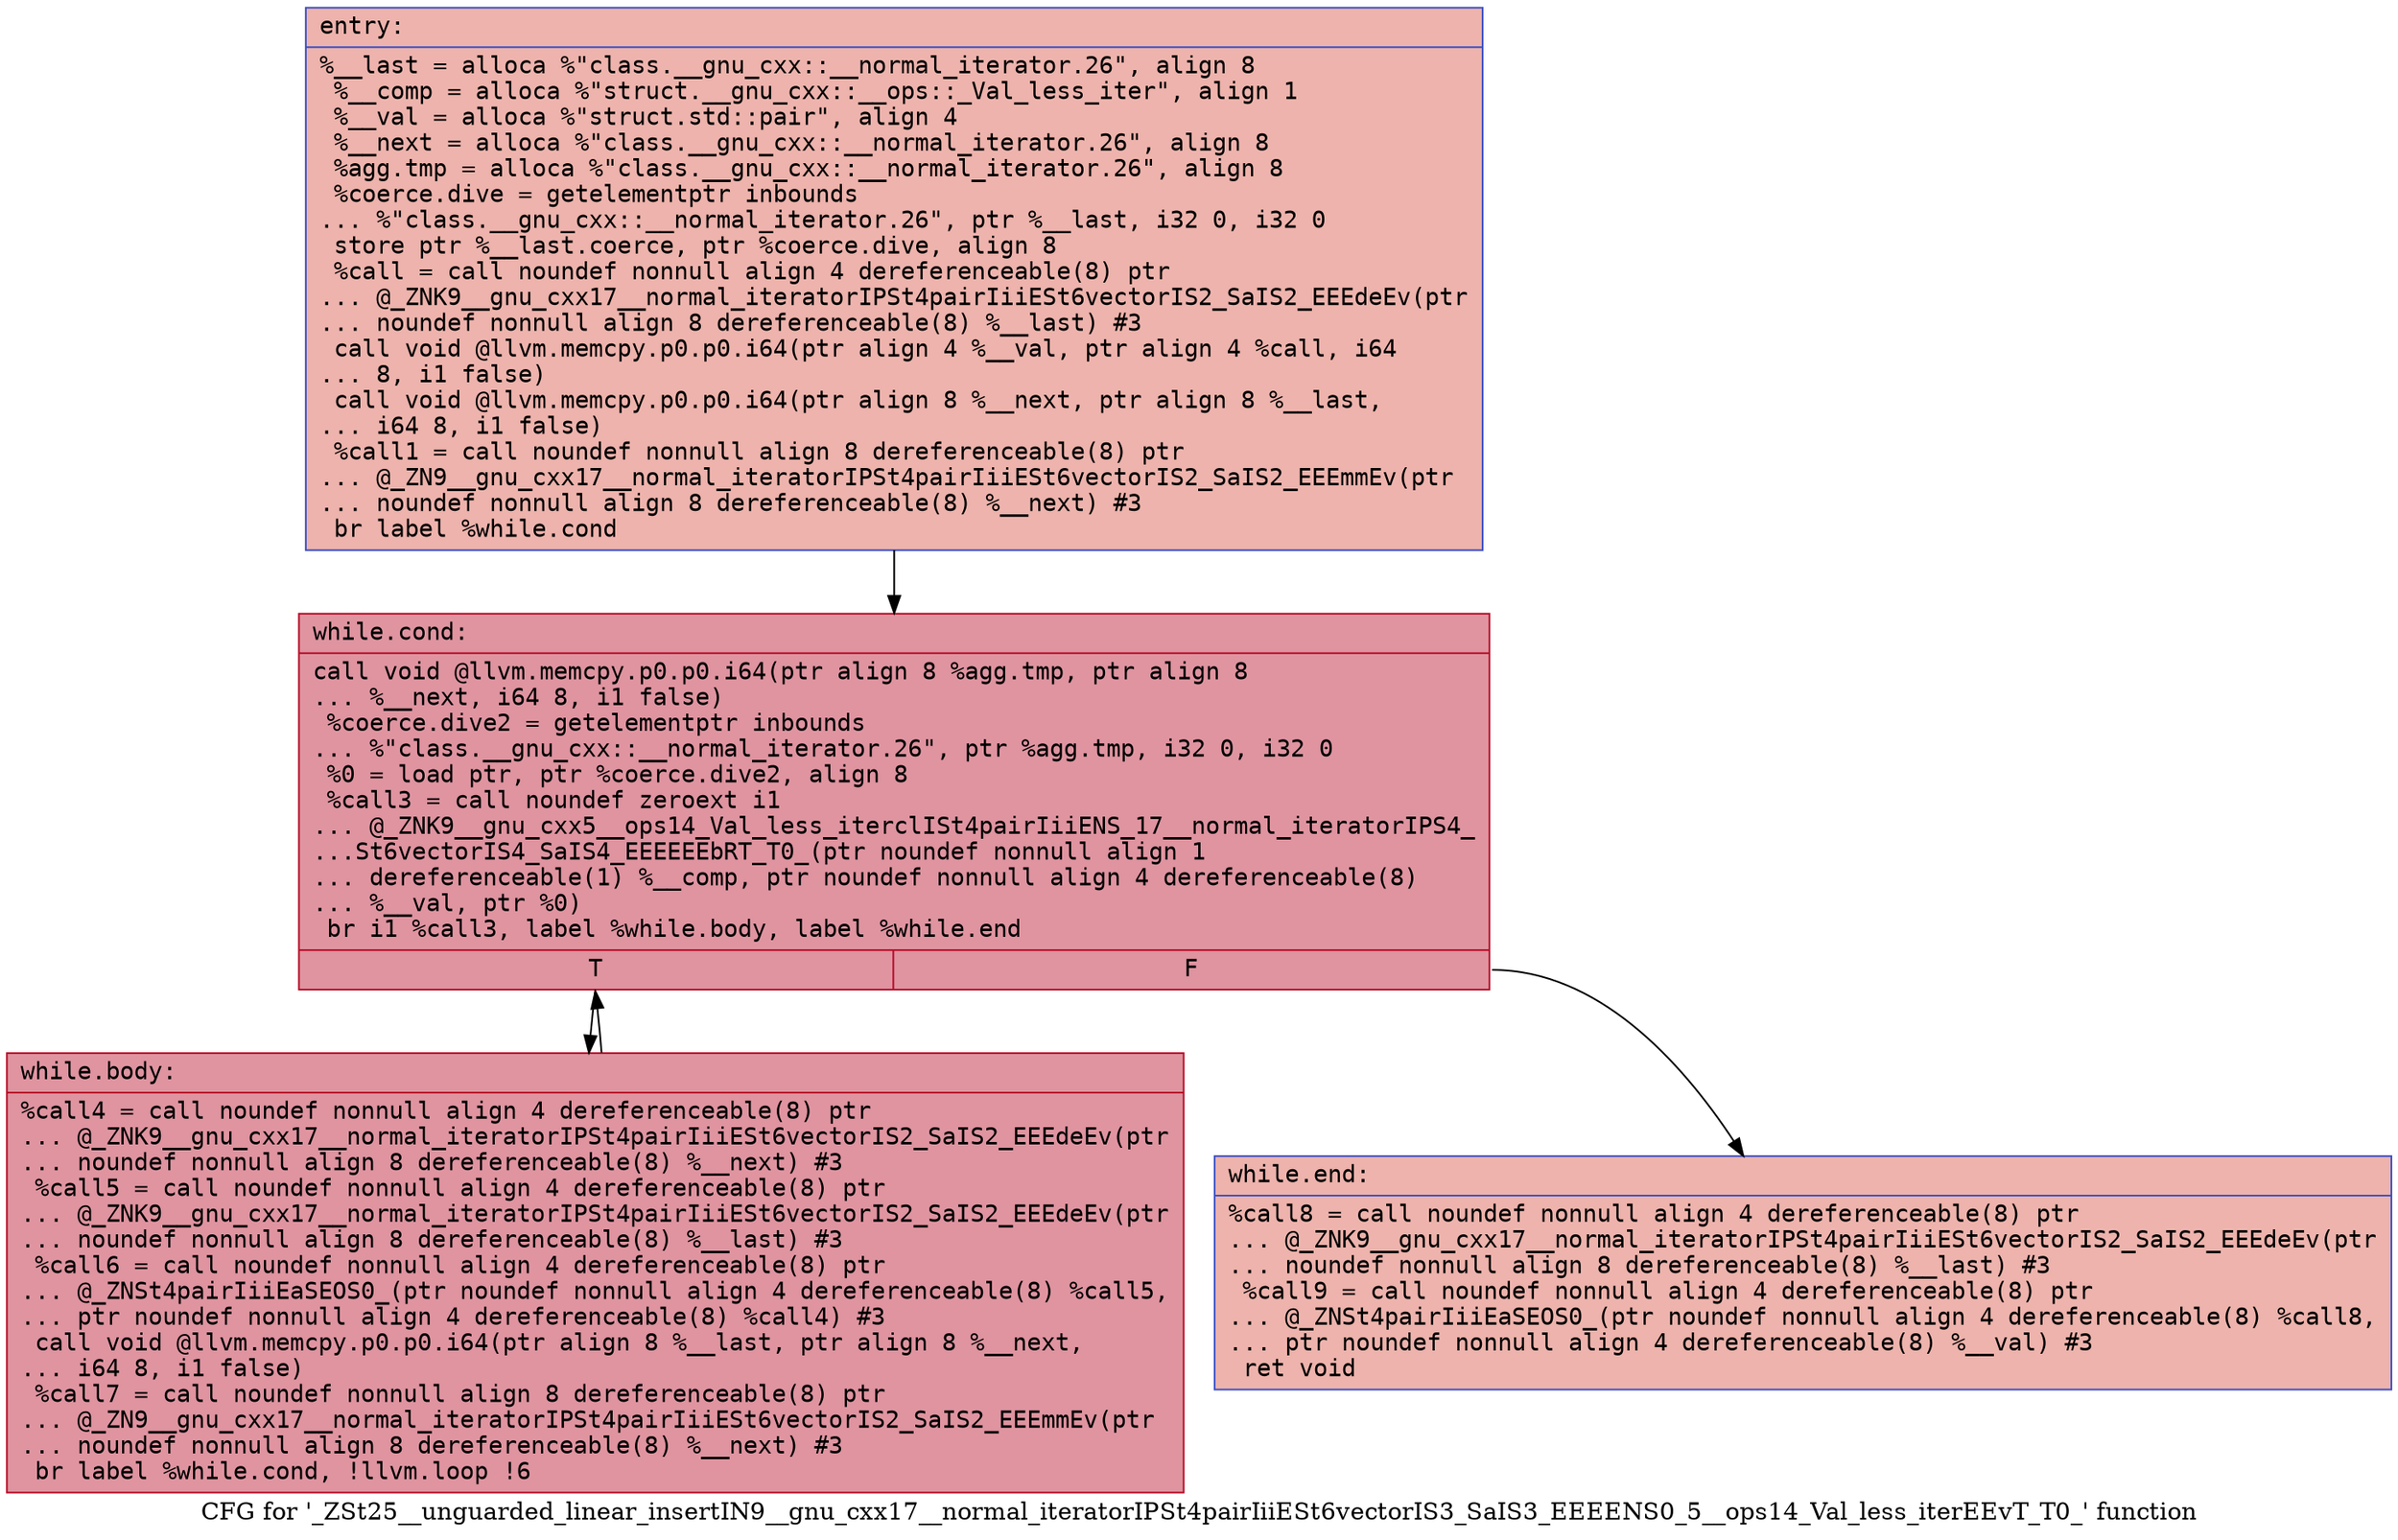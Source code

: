 digraph "CFG for '_ZSt25__unguarded_linear_insertIN9__gnu_cxx17__normal_iteratorIPSt4pairIiiESt6vectorIS3_SaIS3_EEEENS0_5__ops14_Val_less_iterEEvT_T0_' function" {
	label="CFG for '_ZSt25__unguarded_linear_insertIN9__gnu_cxx17__normal_iteratorIPSt4pairIiiESt6vectorIS3_SaIS3_EEEENS0_5__ops14_Val_less_iterEEvT_T0_' function";

	Node0x56307d7707e0 [shape=record,color="#3d50c3ff", style=filled, fillcolor="#d6524470" fontname="Courier",label="{entry:\l|  %__last = alloca %\"class.__gnu_cxx::__normal_iterator.26\", align 8\l  %__comp = alloca %\"struct.__gnu_cxx::__ops::_Val_less_iter\", align 1\l  %__val = alloca %\"struct.std::pair\", align 4\l  %__next = alloca %\"class.__gnu_cxx::__normal_iterator.26\", align 8\l  %agg.tmp = alloca %\"class.__gnu_cxx::__normal_iterator.26\", align 8\l  %coerce.dive = getelementptr inbounds\l... %\"class.__gnu_cxx::__normal_iterator.26\", ptr %__last, i32 0, i32 0\l  store ptr %__last.coerce, ptr %coerce.dive, align 8\l  %call = call noundef nonnull align 4 dereferenceable(8) ptr\l... @_ZNK9__gnu_cxx17__normal_iteratorIPSt4pairIiiESt6vectorIS2_SaIS2_EEEdeEv(ptr\l... noundef nonnull align 8 dereferenceable(8) %__last) #3\l  call void @llvm.memcpy.p0.p0.i64(ptr align 4 %__val, ptr align 4 %call, i64\l... 8, i1 false)\l  call void @llvm.memcpy.p0.p0.i64(ptr align 8 %__next, ptr align 8 %__last,\l... i64 8, i1 false)\l  %call1 = call noundef nonnull align 8 dereferenceable(8) ptr\l... @_ZN9__gnu_cxx17__normal_iteratorIPSt4pairIiiESt6vectorIS2_SaIS2_EEEmmEv(ptr\l... noundef nonnull align 8 dereferenceable(8) %__next) #3\l  br label %while.cond\l}"];
	Node0x56307d7707e0 -> Node0x56307d7710b0[tooltip="entry -> while.cond\nProbability 100.00%" ];
	Node0x56307d7710b0 [shape=record,color="#b70d28ff", style=filled, fillcolor="#b70d2870" fontname="Courier",label="{while.cond:\l|  call void @llvm.memcpy.p0.p0.i64(ptr align 8 %agg.tmp, ptr align 8\l... %__next, i64 8, i1 false)\l  %coerce.dive2 = getelementptr inbounds\l... %\"class.__gnu_cxx::__normal_iterator.26\", ptr %agg.tmp, i32 0, i32 0\l  %0 = load ptr, ptr %coerce.dive2, align 8\l  %call3 = call noundef zeroext i1\l... @_ZNK9__gnu_cxx5__ops14_Val_less_iterclISt4pairIiiENS_17__normal_iteratorIPS4_\l...St6vectorIS4_SaIS4_EEEEEEbRT_T0_(ptr noundef nonnull align 1\l... dereferenceable(1) %__comp, ptr noundef nonnull align 4 dereferenceable(8)\l... %__val, ptr %0)\l  br i1 %call3, label %while.body, label %while.end\l|{<s0>T|<s1>F}}"];
	Node0x56307d7710b0:s0 -> Node0x56307d771860[tooltip="while.cond -> while.body\nProbability 96.88%" ];
	Node0x56307d7710b0:s1 -> Node0x56307d7718b0[tooltip="while.cond -> while.end\nProbability 3.12%" ];
	Node0x56307d771860 [shape=record,color="#b70d28ff", style=filled, fillcolor="#b70d2870" fontname="Courier",label="{while.body:\l|  %call4 = call noundef nonnull align 4 dereferenceable(8) ptr\l... @_ZNK9__gnu_cxx17__normal_iteratorIPSt4pairIiiESt6vectorIS2_SaIS2_EEEdeEv(ptr\l... noundef nonnull align 8 dereferenceable(8) %__next) #3\l  %call5 = call noundef nonnull align 4 dereferenceable(8) ptr\l... @_ZNK9__gnu_cxx17__normal_iteratorIPSt4pairIiiESt6vectorIS2_SaIS2_EEEdeEv(ptr\l... noundef nonnull align 8 dereferenceable(8) %__last) #3\l  %call6 = call noundef nonnull align 4 dereferenceable(8) ptr\l... @_ZNSt4pairIiiEaSEOS0_(ptr noundef nonnull align 4 dereferenceable(8) %call5,\l... ptr noundef nonnull align 4 dereferenceable(8) %call4) #3\l  call void @llvm.memcpy.p0.p0.i64(ptr align 8 %__last, ptr align 8 %__next,\l... i64 8, i1 false)\l  %call7 = call noundef nonnull align 8 dereferenceable(8) ptr\l... @_ZN9__gnu_cxx17__normal_iteratorIPSt4pairIiiESt6vectorIS2_SaIS2_EEEmmEv(ptr\l... noundef nonnull align 8 dereferenceable(8) %__next) #3\l  br label %while.cond, !llvm.loop !6\l}"];
	Node0x56307d771860 -> Node0x56307d7710b0[tooltip="while.body -> while.cond\nProbability 100.00%" ];
	Node0x56307d7718b0 [shape=record,color="#3d50c3ff", style=filled, fillcolor="#d6524470" fontname="Courier",label="{while.end:\l|  %call8 = call noundef nonnull align 4 dereferenceable(8) ptr\l... @_ZNK9__gnu_cxx17__normal_iteratorIPSt4pairIiiESt6vectorIS2_SaIS2_EEEdeEv(ptr\l... noundef nonnull align 8 dereferenceable(8) %__last) #3\l  %call9 = call noundef nonnull align 4 dereferenceable(8) ptr\l... @_ZNSt4pairIiiEaSEOS0_(ptr noundef nonnull align 4 dereferenceable(8) %call8,\l... ptr noundef nonnull align 4 dereferenceable(8) %__val) #3\l  ret void\l}"];
}
